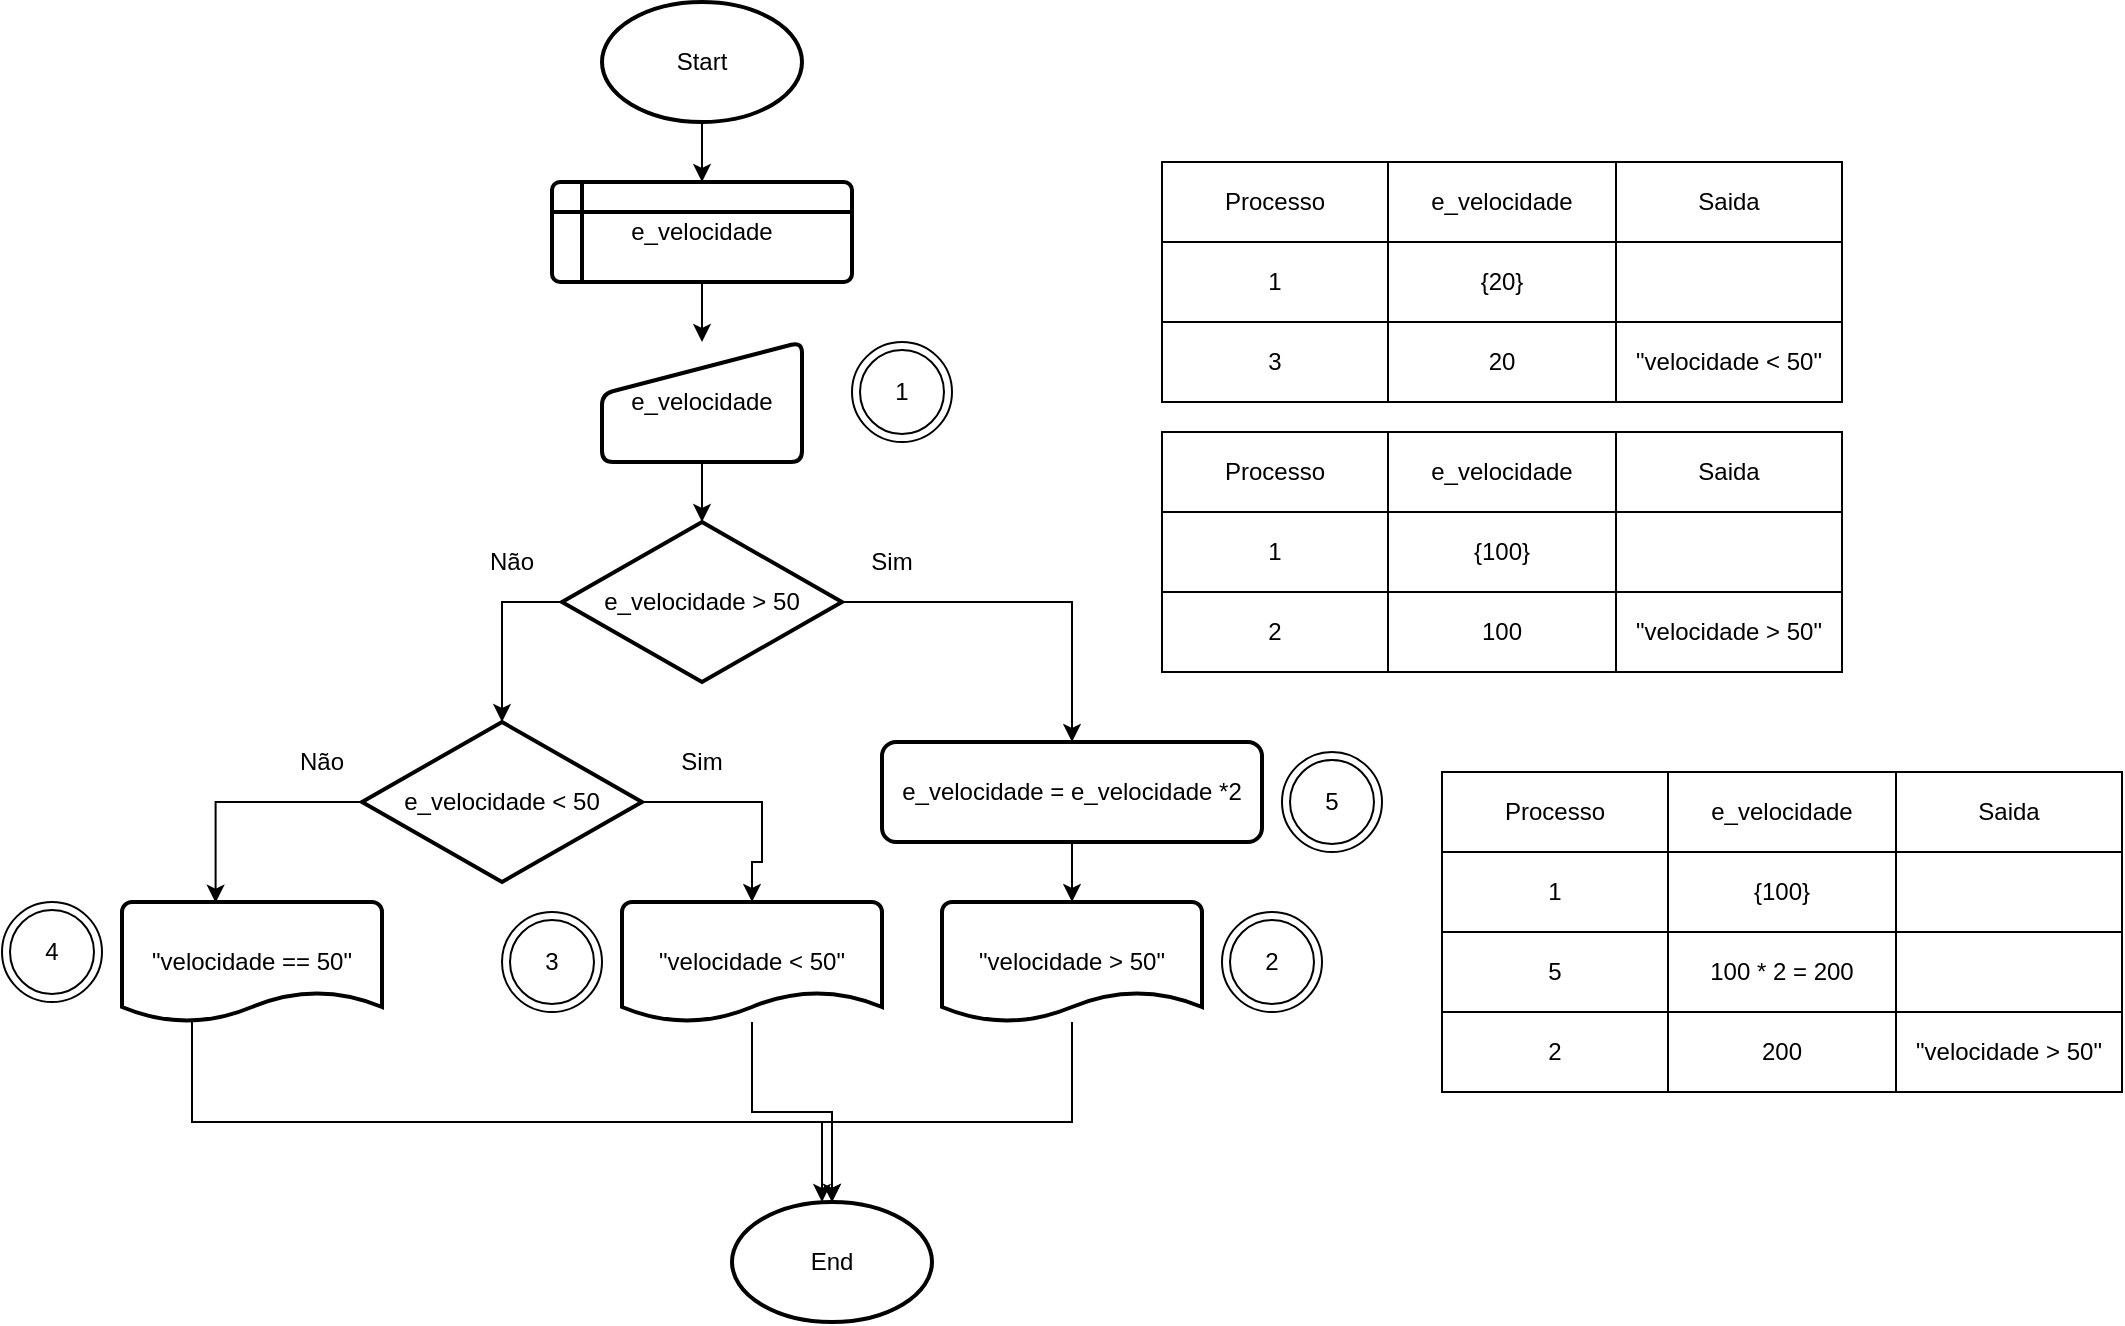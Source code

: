 <mxfile version="14.4.7"><diagram id="E2qVNDIBOGLVufRL8yOK" name="Page-1"><mxGraphModel dx="1949" dy="538" grid="1" gridSize="10" guides="1" tooltips="1" connect="1" arrows="1" fold="1" page="1" pageScale="1" pageWidth="827" pageHeight="1169" math="0" shadow="0"><root><mxCell id="0"/><mxCell id="1" parent="0"/><mxCell id="1ZWoUfa_8eiRrxPOfzZF-3" style="edgeStyle=orthogonalEdgeStyle;rounded=0;orthogonalLoop=1;jettySize=auto;html=1;entryX=0.5;entryY=0;entryDx=0;entryDy=0;" edge="1" parent="1" source="1ZWoUfa_8eiRrxPOfzZF-1" target="1ZWoUfa_8eiRrxPOfzZF-2"><mxGeometry relative="1" as="geometry"/></mxCell><mxCell id="1ZWoUfa_8eiRrxPOfzZF-1" value="Start" style="strokeWidth=2;html=1;shape=mxgraph.flowchart.start_1;whiteSpace=wrap;" vertex="1" parent="1"><mxGeometry x="200" y="30" width="100" height="60" as="geometry"/></mxCell><mxCell id="1ZWoUfa_8eiRrxPOfzZF-5" style="edgeStyle=orthogonalEdgeStyle;rounded=0;orthogonalLoop=1;jettySize=auto;html=1;entryX=0.5;entryY=0;entryDx=0;entryDy=0;" edge="1" parent="1" source="1ZWoUfa_8eiRrxPOfzZF-2" target="1ZWoUfa_8eiRrxPOfzZF-4"><mxGeometry relative="1" as="geometry"/></mxCell><mxCell id="1ZWoUfa_8eiRrxPOfzZF-2" value="e_velocidade" style="shape=internalStorage;whiteSpace=wrap;html=1;dx=15;dy=15;rounded=1;arcSize=8;strokeWidth=2;" vertex="1" parent="1"><mxGeometry x="175" y="120" width="150" height="50" as="geometry"/></mxCell><mxCell id="1ZWoUfa_8eiRrxPOfzZF-7" style="edgeStyle=orthogonalEdgeStyle;rounded=0;orthogonalLoop=1;jettySize=auto;html=1;entryX=0.5;entryY=0;entryDx=0;entryDy=0;entryPerimeter=0;" edge="1" parent="1" source="1ZWoUfa_8eiRrxPOfzZF-4" target="1ZWoUfa_8eiRrxPOfzZF-6"><mxGeometry relative="1" as="geometry"/></mxCell><mxCell id="1ZWoUfa_8eiRrxPOfzZF-4" value="e_velocidade" style="html=1;strokeWidth=2;shape=manualInput;whiteSpace=wrap;rounded=1;size=26;arcSize=11;" vertex="1" parent="1"><mxGeometry x="200" y="200" width="100" height="60" as="geometry"/></mxCell><mxCell id="1ZWoUfa_8eiRrxPOfzZF-15" style="edgeStyle=orthogonalEdgeStyle;rounded=0;orthogonalLoop=1;jettySize=auto;html=1;exitX=0;exitY=0.5;exitDx=0;exitDy=0;exitPerimeter=0;entryX=0.5;entryY=0;entryDx=0;entryDy=0;entryPerimeter=0;" edge="1" parent="1" source="1ZWoUfa_8eiRrxPOfzZF-6" target="1ZWoUfa_8eiRrxPOfzZF-8"><mxGeometry relative="1" as="geometry"/></mxCell><mxCell id="1ZWoUfa_8eiRrxPOfzZF-79" style="edgeStyle=orthogonalEdgeStyle;rounded=0;orthogonalLoop=1;jettySize=auto;html=1;exitX=1;exitY=0.5;exitDx=0;exitDy=0;exitPerimeter=0;entryX=0.5;entryY=0;entryDx=0;entryDy=0;" edge="1" parent="1" source="1ZWoUfa_8eiRrxPOfzZF-6" target="1ZWoUfa_8eiRrxPOfzZF-63"><mxGeometry relative="1" as="geometry"/></mxCell><mxCell id="1ZWoUfa_8eiRrxPOfzZF-6" value="e_velocidade &amp;gt; 50" style="strokeWidth=2;html=1;shape=mxgraph.flowchart.decision;whiteSpace=wrap;" vertex="1" parent="1"><mxGeometry x="180" y="290" width="140" height="80" as="geometry"/></mxCell><mxCell id="1ZWoUfa_8eiRrxPOfzZF-13" style="edgeStyle=orthogonalEdgeStyle;rounded=0;orthogonalLoop=1;jettySize=auto;html=1;entryX=0.36;entryY=0.006;entryDx=0;entryDy=0;entryPerimeter=0;" edge="1" parent="1" source="1ZWoUfa_8eiRrxPOfzZF-8" target="1ZWoUfa_8eiRrxPOfzZF-12"><mxGeometry relative="1" as="geometry"><Array as="points"><mxPoint x="7" y="430"/></Array></mxGeometry></mxCell><mxCell id="1ZWoUfa_8eiRrxPOfzZF-14" style="edgeStyle=orthogonalEdgeStyle;rounded=0;orthogonalLoop=1;jettySize=auto;html=1;" edge="1" parent="1" source="1ZWoUfa_8eiRrxPOfzZF-8" target="1ZWoUfa_8eiRrxPOfzZF-11"><mxGeometry relative="1" as="geometry"><Array as="points"><mxPoint x="280" y="430"/><mxPoint x="280" y="460"/><mxPoint x="275" y="460"/></Array></mxGeometry></mxCell><mxCell id="1ZWoUfa_8eiRrxPOfzZF-8" value="e_velocidade &amp;lt; 50" style="strokeWidth=2;html=1;shape=mxgraph.flowchart.decision;whiteSpace=wrap;" vertex="1" parent="1"><mxGeometry x="80" y="390" width="140" height="80" as="geometry"/></mxCell><mxCell id="1ZWoUfa_8eiRrxPOfzZF-21" style="edgeStyle=orthogonalEdgeStyle;rounded=0;orthogonalLoop=1;jettySize=auto;html=1;" edge="1" parent="1" source="1ZWoUfa_8eiRrxPOfzZF-9" target="1ZWoUfa_8eiRrxPOfzZF-20"><mxGeometry relative="1" as="geometry"><Array as="points"><mxPoint x="435" y="590"/><mxPoint x="310" y="590"/></Array></mxGeometry></mxCell><mxCell id="1ZWoUfa_8eiRrxPOfzZF-9" value="&quot;velocidade &amp;gt; 50&quot;" style="strokeWidth=2;html=1;shape=mxgraph.flowchart.document2;whiteSpace=wrap;size=0.25;" vertex="1" parent="1"><mxGeometry x="370" y="480" width="130" height="60" as="geometry"/></mxCell><mxCell id="1ZWoUfa_8eiRrxPOfzZF-22" style="edgeStyle=orthogonalEdgeStyle;rounded=0;orthogonalLoop=1;jettySize=auto;html=1;entryX=0.5;entryY=0;entryDx=0;entryDy=0;entryPerimeter=0;" edge="1" parent="1" source="1ZWoUfa_8eiRrxPOfzZF-11" target="1ZWoUfa_8eiRrxPOfzZF-20"><mxGeometry relative="1" as="geometry"/></mxCell><mxCell id="1ZWoUfa_8eiRrxPOfzZF-11" value="&quot;velocidade &amp;lt; 50&quot;" style="strokeWidth=2;html=1;shape=mxgraph.flowchart.document2;whiteSpace=wrap;size=0.25;" vertex="1" parent="1"><mxGeometry x="210" y="480" width="130" height="60" as="geometry"/></mxCell><mxCell id="1ZWoUfa_8eiRrxPOfzZF-23" style="edgeStyle=orthogonalEdgeStyle;rounded=0;orthogonalLoop=1;jettySize=auto;html=1;entryX=0.5;entryY=0;entryDx=0;entryDy=0;entryPerimeter=0;" edge="1" parent="1" source="1ZWoUfa_8eiRrxPOfzZF-12" target="1ZWoUfa_8eiRrxPOfzZF-20"><mxGeometry relative="1" as="geometry"><Array as="points"><mxPoint x="-5" y="590"/><mxPoint x="315" y="590"/></Array></mxGeometry></mxCell><mxCell id="1ZWoUfa_8eiRrxPOfzZF-12" value="&quot;velocidade == 50&quot;" style="strokeWidth=2;html=1;shape=mxgraph.flowchart.document2;whiteSpace=wrap;size=0.25;" vertex="1" parent="1"><mxGeometry x="-40" y="480" width="130" height="60" as="geometry"/></mxCell><mxCell id="1ZWoUfa_8eiRrxPOfzZF-16" value="Sim" style="text;html=1;strokeColor=none;fillColor=none;align=center;verticalAlign=middle;whiteSpace=wrap;rounded=0;" vertex="1" parent="1"><mxGeometry x="230" y="400" width="40" height="20" as="geometry"/></mxCell><mxCell id="1ZWoUfa_8eiRrxPOfzZF-17" value="Não" style="text;html=1;strokeColor=none;fillColor=none;align=center;verticalAlign=middle;whiteSpace=wrap;rounded=0;" vertex="1" parent="1"><mxGeometry x="40" y="400" width="40" height="20" as="geometry"/></mxCell><mxCell id="1ZWoUfa_8eiRrxPOfzZF-18" value="Sim" style="text;html=1;strokeColor=none;fillColor=none;align=center;verticalAlign=middle;whiteSpace=wrap;rounded=0;" vertex="1" parent="1"><mxGeometry x="325" y="300" width="40" height="20" as="geometry"/></mxCell><mxCell id="1ZWoUfa_8eiRrxPOfzZF-19" value="Não" style="text;html=1;strokeColor=none;fillColor=none;align=center;verticalAlign=middle;whiteSpace=wrap;rounded=0;" vertex="1" parent="1"><mxGeometry x="135" y="300" width="40" height="20" as="geometry"/></mxCell><mxCell id="1ZWoUfa_8eiRrxPOfzZF-20" value="End" style="strokeWidth=2;html=1;shape=mxgraph.flowchart.start_1;whiteSpace=wrap;" vertex="1" parent="1"><mxGeometry x="265" y="630" width="100" height="60" as="geometry"/></mxCell><mxCell id="1ZWoUfa_8eiRrxPOfzZF-24" value="1" style="ellipse;shape=doubleEllipse;whiteSpace=wrap;html=1;aspect=fixed;" vertex="1" parent="1"><mxGeometry x="325" y="200" width="50" height="50" as="geometry"/></mxCell><mxCell id="1ZWoUfa_8eiRrxPOfzZF-25" value="2" style="ellipse;shape=doubleEllipse;whiteSpace=wrap;html=1;aspect=fixed;" vertex="1" parent="1"><mxGeometry x="510" y="485" width="50" height="50" as="geometry"/></mxCell><mxCell id="1ZWoUfa_8eiRrxPOfzZF-26" value="3" style="ellipse;shape=doubleEllipse;whiteSpace=wrap;html=1;aspect=fixed;" vertex="1" parent="1"><mxGeometry x="150" y="485" width="50" height="50" as="geometry"/></mxCell><mxCell id="1ZWoUfa_8eiRrxPOfzZF-27" value="4" style="ellipse;shape=doubleEllipse;whiteSpace=wrap;html=1;aspect=fixed;" vertex="1" parent="1"><mxGeometry x="-100" y="480" width="50" height="50" as="geometry"/></mxCell><mxCell id="1ZWoUfa_8eiRrxPOfzZF-28" value="" style="shape=table;html=1;whiteSpace=wrap;startSize=0;container=1;collapsible=0;childLayout=tableLayout;" vertex="1" parent="1"><mxGeometry x="480" y="110" width="340" height="120" as="geometry"/></mxCell><mxCell id="1ZWoUfa_8eiRrxPOfzZF-29" value="" style="shape=partialRectangle;html=1;whiteSpace=wrap;collapsible=0;dropTarget=0;pointerEvents=0;fillColor=none;top=0;left=0;bottom=0;right=0;points=[[0,0.5],[1,0.5]];portConstraint=eastwest;" vertex="1" parent="1ZWoUfa_8eiRrxPOfzZF-28"><mxGeometry width="340" height="40" as="geometry"/></mxCell><mxCell id="1ZWoUfa_8eiRrxPOfzZF-30" value="Processo" style="shape=partialRectangle;html=1;whiteSpace=wrap;connectable=0;overflow=hidden;fillColor=none;top=0;left=0;bottom=0;right=0;" vertex="1" parent="1ZWoUfa_8eiRrxPOfzZF-29"><mxGeometry width="113" height="40" as="geometry"/></mxCell><mxCell id="1ZWoUfa_8eiRrxPOfzZF-31" value="e_velocidade" style="shape=partialRectangle;html=1;whiteSpace=wrap;connectable=0;overflow=hidden;fillColor=none;top=0;left=0;bottom=0;right=0;" vertex="1" parent="1ZWoUfa_8eiRrxPOfzZF-29"><mxGeometry x="113" width="114" height="40" as="geometry"/></mxCell><mxCell id="1ZWoUfa_8eiRrxPOfzZF-32" value="Saida" style="shape=partialRectangle;html=1;whiteSpace=wrap;connectable=0;overflow=hidden;fillColor=none;top=0;left=0;bottom=0;right=0;" vertex="1" parent="1ZWoUfa_8eiRrxPOfzZF-29"><mxGeometry x="227" width="113" height="40" as="geometry"/></mxCell><mxCell id="1ZWoUfa_8eiRrxPOfzZF-33" value="" style="shape=partialRectangle;html=1;whiteSpace=wrap;collapsible=0;dropTarget=0;pointerEvents=0;fillColor=none;top=0;left=0;bottom=0;right=0;points=[[0,0.5],[1,0.5]];portConstraint=eastwest;" vertex="1" parent="1ZWoUfa_8eiRrxPOfzZF-28"><mxGeometry y="40" width="340" height="40" as="geometry"/></mxCell><mxCell id="1ZWoUfa_8eiRrxPOfzZF-34" value="1" style="shape=partialRectangle;html=1;whiteSpace=wrap;connectable=0;overflow=hidden;fillColor=none;top=0;left=0;bottom=0;right=0;" vertex="1" parent="1ZWoUfa_8eiRrxPOfzZF-33"><mxGeometry width="113" height="40" as="geometry"/></mxCell><mxCell id="1ZWoUfa_8eiRrxPOfzZF-35" value="{20}" style="shape=partialRectangle;html=1;whiteSpace=wrap;connectable=0;overflow=hidden;fillColor=none;top=0;left=0;bottom=0;right=0;" vertex="1" parent="1ZWoUfa_8eiRrxPOfzZF-33"><mxGeometry x="113" width="114" height="40" as="geometry"/></mxCell><mxCell id="1ZWoUfa_8eiRrxPOfzZF-36" value="" style="shape=partialRectangle;html=1;whiteSpace=wrap;connectable=0;overflow=hidden;fillColor=none;top=0;left=0;bottom=0;right=0;" vertex="1" parent="1ZWoUfa_8eiRrxPOfzZF-33"><mxGeometry x="227" width="113" height="40" as="geometry"/></mxCell><mxCell id="1ZWoUfa_8eiRrxPOfzZF-37" value="" style="shape=partialRectangle;html=1;whiteSpace=wrap;collapsible=0;dropTarget=0;pointerEvents=0;fillColor=none;top=0;left=0;bottom=0;right=0;points=[[0,0.5],[1,0.5]];portConstraint=eastwest;" vertex="1" parent="1ZWoUfa_8eiRrxPOfzZF-28"><mxGeometry y="80" width="340" height="40" as="geometry"/></mxCell><mxCell id="1ZWoUfa_8eiRrxPOfzZF-38" value="3" style="shape=partialRectangle;html=1;whiteSpace=wrap;connectable=0;overflow=hidden;fillColor=none;top=0;left=0;bottom=0;right=0;" vertex="1" parent="1ZWoUfa_8eiRrxPOfzZF-37"><mxGeometry width="113" height="40" as="geometry"/></mxCell><mxCell id="1ZWoUfa_8eiRrxPOfzZF-39" value="20" style="shape=partialRectangle;html=1;whiteSpace=wrap;connectable=0;overflow=hidden;fillColor=none;top=0;left=0;bottom=0;right=0;" vertex="1" parent="1ZWoUfa_8eiRrxPOfzZF-37"><mxGeometry x="113" width="114" height="40" as="geometry"/></mxCell><mxCell id="1ZWoUfa_8eiRrxPOfzZF-40" value="&quot;velocidade &amp;lt; 50&quot;" style="shape=partialRectangle;html=1;whiteSpace=wrap;connectable=0;overflow=hidden;fillColor=none;top=0;left=0;bottom=0;right=0;" vertex="1" parent="1ZWoUfa_8eiRrxPOfzZF-37"><mxGeometry x="227" width="113" height="40" as="geometry"/></mxCell><mxCell id="1ZWoUfa_8eiRrxPOfzZF-46" value="" style="shape=table;html=1;whiteSpace=wrap;startSize=0;container=1;collapsible=0;childLayout=tableLayout;" vertex="1" parent="1"><mxGeometry x="480" y="245" width="340" height="120" as="geometry"/></mxCell><mxCell id="1ZWoUfa_8eiRrxPOfzZF-47" value="" style="shape=partialRectangle;html=1;whiteSpace=wrap;collapsible=0;dropTarget=0;pointerEvents=0;fillColor=none;top=0;left=0;bottom=0;right=0;points=[[0,0.5],[1,0.5]];portConstraint=eastwest;" vertex="1" parent="1ZWoUfa_8eiRrxPOfzZF-46"><mxGeometry width="340" height="40" as="geometry"/></mxCell><mxCell id="1ZWoUfa_8eiRrxPOfzZF-48" value="Processo" style="shape=partialRectangle;html=1;whiteSpace=wrap;connectable=0;overflow=hidden;fillColor=none;top=0;left=0;bottom=0;right=0;" vertex="1" parent="1ZWoUfa_8eiRrxPOfzZF-47"><mxGeometry width="113" height="40" as="geometry"/></mxCell><mxCell id="1ZWoUfa_8eiRrxPOfzZF-49" value="e_velocidade" style="shape=partialRectangle;html=1;whiteSpace=wrap;connectable=0;overflow=hidden;fillColor=none;top=0;left=0;bottom=0;right=0;" vertex="1" parent="1ZWoUfa_8eiRrxPOfzZF-47"><mxGeometry x="113" width="114" height="40" as="geometry"/></mxCell><mxCell id="1ZWoUfa_8eiRrxPOfzZF-50" value="Saida" style="shape=partialRectangle;html=1;whiteSpace=wrap;connectable=0;overflow=hidden;fillColor=none;top=0;left=0;bottom=0;right=0;" vertex="1" parent="1ZWoUfa_8eiRrxPOfzZF-47"><mxGeometry x="227" width="113" height="40" as="geometry"/></mxCell><mxCell id="1ZWoUfa_8eiRrxPOfzZF-51" value="" style="shape=partialRectangle;html=1;whiteSpace=wrap;collapsible=0;dropTarget=0;pointerEvents=0;fillColor=none;top=0;left=0;bottom=0;right=0;points=[[0,0.5],[1,0.5]];portConstraint=eastwest;" vertex="1" parent="1ZWoUfa_8eiRrxPOfzZF-46"><mxGeometry y="40" width="340" height="40" as="geometry"/></mxCell><mxCell id="1ZWoUfa_8eiRrxPOfzZF-52" value="1" style="shape=partialRectangle;html=1;whiteSpace=wrap;connectable=0;overflow=hidden;fillColor=none;top=0;left=0;bottom=0;right=0;" vertex="1" parent="1ZWoUfa_8eiRrxPOfzZF-51"><mxGeometry width="113" height="40" as="geometry"/></mxCell><mxCell id="1ZWoUfa_8eiRrxPOfzZF-53" value="{100}" style="shape=partialRectangle;html=1;whiteSpace=wrap;connectable=0;overflow=hidden;fillColor=none;top=0;left=0;bottom=0;right=0;" vertex="1" parent="1ZWoUfa_8eiRrxPOfzZF-51"><mxGeometry x="113" width="114" height="40" as="geometry"/></mxCell><mxCell id="1ZWoUfa_8eiRrxPOfzZF-54" value="" style="shape=partialRectangle;html=1;whiteSpace=wrap;connectable=0;overflow=hidden;fillColor=none;top=0;left=0;bottom=0;right=0;" vertex="1" parent="1ZWoUfa_8eiRrxPOfzZF-51"><mxGeometry x="227" width="113" height="40" as="geometry"/></mxCell><mxCell id="1ZWoUfa_8eiRrxPOfzZF-55" value="" style="shape=partialRectangle;html=1;whiteSpace=wrap;collapsible=0;dropTarget=0;pointerEvents=0;fillColor=none;top=0;left=0;bottom=0;right=0;points=[[0,0.5],[1,0.5]];portConstraint=eastwest;" vertex="1" parent="1ZWoUfa_8eiRrxPOfzZF-46"><mxGeometry y="80" width="340" height="40" as="geometry"/></mxCell><mxCell id="1ZWoUfa_8eiRrxPOfzZF-56" value="2" style="shape=partialRectangle;html=1;whiteSpace=wrap;connectable=0;overflow=hidden;fillColor=none;top=0;left=0;bottom=0;right=0;" vertex="1" parent="1ZWoUfa_8eiRrxPOfzZF-55"><mxGeometry width="113" height="40" as="geometry"/></mxCell><mxCell id="1ZWoUfa_8eiRrxPOfzZF-57" value="100" style="shape=partialRectangle;html=1;whiteSpace=wrap;connectable=0;overflow=hidden;fillColor=none;top=0;left=0;bottom=0;right=0;" vertex="1" parent="1ZWoUfa_8eiRrxPOfzZF-55"><mxGeometry x="113" width="114" height="40" as="geometry"/></mxCell><mxCell id="1ZWoUfa_8eiRrxPOfzZF-58" value="&lt;span&gt;&quot;velocidade &amp;gt; 50&quot;&lt;/span&gt;" style="shape=partialRectangle;html=1;whiteSpace=wrap;connectable=0;overflow=hidden;fillColor=none;top=0;left=0;bottom=0;right=0;" vertex="1" parent="1ZWoUfa_8eiRrxPOfzZF-55"><mxGeometry x="227" width="113" height="40" as="geometry"/></mxCell><mxCell id="1ZWoUfa_8eiRrxPOfzZF-78" value="" style="edgeStyle=orthogonalEdgeStyle;rounded=0;orthogonalLoop=1;jettySize=auto;html=1;" edge="1" parent="1" source="1ZWoUfa_8eiRrxPOfzZF-63" target="1ZWoUfa_8eiRrxPOfzZF-9"><mxGeometry relative="1" as="geometry"/></mxCell><mxCell id="1ZWoUfa_8eiRrxPOfzZF-63" value="e_velocidade = e_velocidade *2" style="rounded=1;whiteSpace=wrap;html=1;absoluteArcSize=1;arcSize=14;strokeWidth=2;" vertex="1" parent="1"><mxGeometry x="340" y="400" width="190" height="50" as="geometry"/></mxCell><mxCell id="1ZWoUfa_8eiRrxPOfzZF-64" value="5" style="ellipse;shape=doubleEllipse;whiteSpace=wrap;html=1;aspect=fixed;" vertex="1" parent="1"><mxGeometry x="540" y="405" width="50" height="50" as="geometry"/></mxCell><mxCell id="1ZWoUfa_8eiRrxPOfzZF-65" value="" style="shape=table;html=1;whiteSpace=wrap;startSize=0;container=1;collapsible=0;childLayout=tableLayout;" vertex="1" parent="1"><mxGeometry x="620" y="415" width="340" height="160" as="geometry"/></mxCell><mxCell id="1ZWoUfa_8eiRrxPOfzZF-66" value="" style="shape=partialRectangle;html=1;whiteSpace=wrap;collapsible=0;dropTarget=0;pointerEvents=0;fillColor=none;top=0;left=0;bottom=0;right=0;points=[[0,0.5],[1,0.5]];portConstraint=eastwest;" vertex="1" parent="1ZWoUfa_8eiRrxPOfzZF-65"><mxGeometry width="340" height="40" as="geometry"/></mxCell><mxCell id="1ZWoUfa_8eiRrxPOfzZF-67" value="Processo" style="shape=partialRectangle;html=1;whiteSpace=wrap;connectable=0;overflow=hidden;fillColor=none;top=0;left=0;bottom=0;right=0;" vertex="1" parent="1ZWoUfa_8eiRrxPOfzZF-66"><mxGeometry width="113" height="40" as="geometry"/></mxCell><mxCell id="1ZWoUfa_8eiRrxPOfzZF-68" value="e_velocidade" style="shape=partialRectangle;html=1;whiteSpace=wrap;connectable=0;overflow=hidden;fillColor=none;top=0;left=0;bottom=0;right=0;" vertex="1" parent="1ZWoUfa_8eiRrxPOfzZF-66"><mxGeometry x="113" width="114" height="40" as="geometry"/></mxCell><mxCell id="1ZWoUfa_8eiRrxPOfzZF-69" value="Saida" style="shape=partialRectangle;html=1;whiteSpace=wrap;connectable=0;overflow=hidden;fillColor=none;top=0;left=0;bottom=0;right=0;" vertex="1" parent="1ZWoUfa_8eiRrxPOfzZF-66"><mxGeometry x="227" width="113" height="40" as="geometry"/></mxCell><mxCell id="1ZWoUfa_8eiRrxPOfzZF-70" value="" style="shape=partialRectangle;html=1;whiteSpace=wrap;collapsible=0;dropTarget=0;pointerEvents=0;fillColor=none;top=0;left=0;bottom=0;right=0;points=[[0,0.5],[1,0.5]];portConstraint=eastwest;" vertex="1" parent="1ZWoUfa_8eiRrxPOfzZF-65"><mxGeometry y="40" width="340" height="40" as="geometry"/></mxCell><mxCell id="1ZWoUfa_8eiRrxPOfzZF-71" value="1" style="shape=partialRectangle;html=1;whiteSpace=wrap;connectable=0;overflow=hidden;fillColor=none;top=0;left=0;bottom=0;right=0;" vertex="1" parent="1ZWoUfa_8eiRrxPOfzZF-70"><mxGeometry width="113" height="40" as="geometry"/></mxCell><mxCell id="1ZWoUfa_8eiRrxPOfzZF-72" value="{100}" style="shape=partialRectangle;html=1;whiteSpace=wrap;connectable=0;overflow=hidden;fillColor=none;top=0;left=0;bottom=0;right=0;" vertex="1" parent="1ZWoUfa_8eiRrxPOfzZF-70"><mxGeometry x="113" width="114" height="40" as="geometry"/></mxCell><mxCell id="1ZWoUfa_8eiRrxPOfzZF-73" value="" style="shape=partialRectangle;html=1;whiteSpace=wrap;connectable=0;overflow=hidden;fillColor=none;top=0;left=0;bottom=0;right=0;" vertex="1" parent="1ZWoUfa_8eiRrxPOfzZF-70"><mxGeometry x="227" width="113" height="40" as="geometry"/></mxCell><mxCell id="1ZWoUfa_8eiRrxPOfzZF-74" value="" style="shape=partialRectangle;html=1;whiteSpace=wrap;collapsible=0;dropTarget=0;pointerEvents=0;fillColor=none;top=0;left=0;bottom=0;right=0;points=[[0,0.5],[1,0.5]];portConstraint=eastwest;" vertex="1" parent="1ZWoUfa_8eiRrxPOfzZF-65"><mxGeometry y="80" width="340" height="40" as="geometry"/></mxCell><mxCell id="1ZWoUfa_8eiRrxPOfzZF-75" value="5" style="shape=partialRectangle;html=1;whiteSpace=wrap;connectable=0;overflow=hidden;fillColor=none;top=0;left=0;bottom=0;right=0;" vertex="1" parent="1ZWoUfa_8eiRrxPOfzZF-74"><mxGeometry width="113" height="40" as="geometry"/></mxCell><mxCell id="1ZWoUfa_8eiRrxPOfzZF-76" value="100 * 2 = 200" style="shape=partialRectangle;html=1;whiteSpace=wrap;connectable=0;overflow=hidden;fillColor=none;top=0;left=0;bottom=0;right=0;" vertex="1" parent="1ZWoUfa_8eiRrxPOfzZF-74"><mxGeometry x="113" width="114" height="40" as="geometry"/></mxCell><mxCell id="1ZWoUfa_8eiRrxPOfzZF-77" value="" style="shape=partialRectangle;html=1;whiteSpace=wrap;connectable=0;overflow=hidden;fillColor=none;top=0;left=0;bottom=0;right=0;" vertex="1" parent="1ZWoUfa_8eiRrxPOfzZF-74"><mxGeometry x="227" width="113" height="40" as="geometry"/></mxCell><mxCell id="1ZWoUfa_8eiRrxPOfzZF-80" style="shape=partialRectangle;html=1;whiteSpace=wrap;collapsible=0;dropTarget=0;pointerEvents=0;fillColor=none;top=0;left=0;bottom=0;right=0;points=[[0,0.5],[1,0.5]];portConstraint=eastwest;" vertex="1" parent="1ZWoUfa_8eiRrxPOfzZF-65"><mxGeometry y="120" width="340" height="40" as="geometry"/></mxCell><mxCell id="1ZWoUfa_8eiRrxPOfzZF-81" value="2" style="shape=partialRectangle;html=1;whiteSpace=wrap;connectable=0;overflow=hidden;fillColor=none;top=0;left=0;bottom=0;right=0;" vertex="1" parent="1ZWoUfa_8eiRrxPOfzZF-80"><mxGeometry width="113" height="40" as="geometry"/></mxCell><mxCell id="1ZWoUfa_8eiRrxPOfzZF-82" value="200" style="shape=partialRectangle;html=1;whiteSpace=wrap;connectable=0;overflow=hidden;fillColor=none;top=0;left=0;bottom=0;right=0;" vertex="1" parent="1ZWoUfa_8eiRrxPOfzZF-80"><mxGeometry x="113" width="114" height="40" as="geometry"/></mxCell><mxCell id="1ZWoUfa_8eiRrxPOfzZF-83" value="&quot;velocidade &amp;gt; 50&quot;" style="shape=partialRectangle;html=1;whiteSpace=wrap;connectable=0;overflow=hidden;fillColor=none;top=0;left=0;bottom=0;right=0;" vertex="1" parent="1ZWoUfa_8eiRrxPOfzZF-80"><mxGeometry x="227" width="113" height="40" as="geometry"/></mxCell></root></mxGraphModel></diagram></mxfile>
